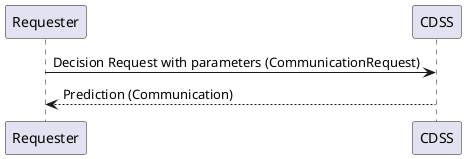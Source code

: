 @startuml
Requester -> CDSS: Decision Request with parameters (CommunicationRequest)
CDSS --> Requester: Prediction (Communication)


@enduml
